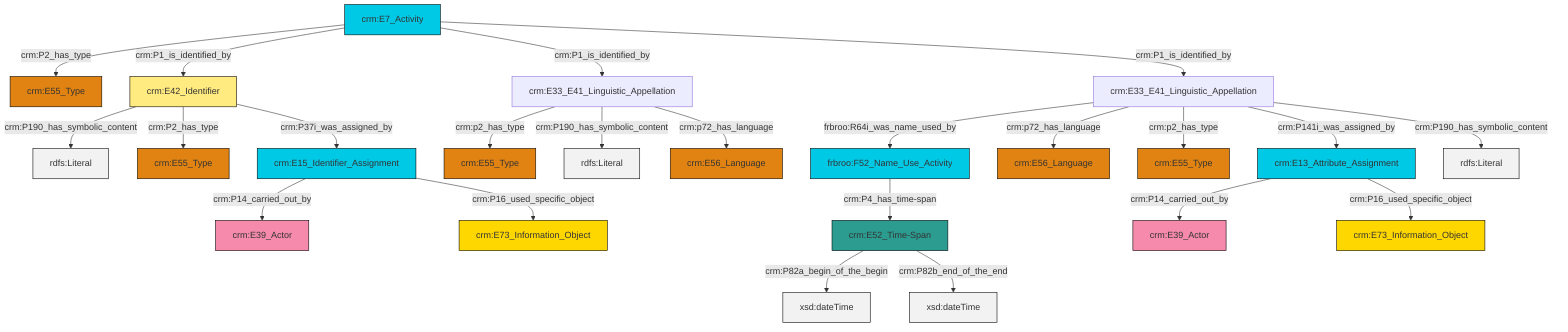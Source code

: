 graph TD
classDef Literal fill:#f2f2f2,stroke:#000000;
classDef CRM_Entity fill:#FFFFFF,stroke:#000000;
classDef Temporal_Entity fill:#00C9E6, stroke:#000000;
classDef Type fill:#E18312, stroke:#000000;
classDef Time-Span fill:#2C9C91, stroke:#000000;
classDef Appellation fill:#FFEB7F, stroke:#000000;
classDef Place fill:#008836, stroke:#000000;
classDef Persistent_Item fill:#B266B2, stroke:#000000;
classDef Conceptual_Object fill:#FFD700, stroke:#000000;
classDef Physical_Thing fill:#D2B48C, stroke:#000000;
classDef Actor fill:#f58aad, stroke:#000000;
classDef PC_Classes fill:#4ce600, stroke:#000000;
classDef Multi fill:#cccccc,stroke:#000000;

0["crm:E33_E41_Linguistic_Appellation"]:::Default -->|crm:p2_has_type| 1["crm:E55_Type"]:::Type
2["crm:E33_E41_Linguistic_Appellation"]:::Default -->|frbroo:R64i_was_name_used_by| 3["frbroo:F52_Name_Use_Activity"]:::Temporal_Entity
4["crm:E52_Time-Span"]:::Time-Span -->|crm:P82a_begin_of_the_begin| 6[xsd:dateTime]:::Literal
8["crm:E13_Attribute_Assignment"]:::Temporal_Entity -->|crm:P14_carried_out_by| 9["crm:E39_Actor"]:::Actor
2["crm:E33_E41_Linguistic_Appellation"]:::Default -->|crm:p72_has_language| 10["crm:E56_Language"]:::Type
13["crm:E15_Identifier_Assignment"]:::Temporal_Entity -->|crm:P14_carried_out_by| 14["crm:E39_Actor"]:::Actor
2["crm:E33_E41_Linguistic_Appellation"]:::Default -->|crm:p2_has_type| 15["crm:E55_Type"]:::Type
11["crm:E7_Activity"]:::Temporal_Entity -->|crm:P2_has_type| 18["crm:E55_Type"]:::Type
2["crm:E33_E41_Linguistic_Appellation"]:::Default -->|crm:P141i_was_assigned_by| 8["crm:E13_Attribute_Assignment"]:::Temporal_Entity
2["crm:E33_E41_Linguistic_Appellation"]:::Default -->|crm:P190_has_symbolic_content| 27[rdfs:Literal]:::Literal
3["frbroo:F52_Name_Use_Activity"]:::Temporal_Entity -->|crm:P4_has_time-span| 4["crm:E52_Time-Span"]:::Time-Span
8["crm:E13_Attribute_Assignment"]:::Temporal_Entity -->|crm:P16_used_specific_object| 21["crm:E73_Information_Object"]:::Conceptual_Object
11["crm:E7_Activity"]:::Temporal_Entity -->|crm:P1_is_identified_by| 25["crm:E42_Identifier"]:::Appellation
25["crm:E42_Identifier"]:::Appellation -->|crm:P190_has_symbolic_content| 30[rdfs:Literal]:::Literal
0["crm:E33_E41_Linguistic_Appellation"]:::Default -->|crm:P190_has_symbolic_content| 31[rdfs:Literal]:::Literal
11["crm:E7_Activity"]:::Temporal_Entity -->|crm:P1_is_identified_by| 0["crm:E33_E41_Linguistic_Appellation"]:::Default
0["crm:E33_E41_Linguistic_Appellation"]:::Default -->|crm:p72_has_language| 16["crm:E56_Language"]:::Type
13["crm:E15_Identifier_Assignment"]:::Temporal_Entity -->|crm:P16_used_specific_object| 36["crm:E73_Information_Object"]:::Conceptual_Object
25["crm:E42_Identifier"]:::Appellation -->|crm:P2_has_type| 23["crm:E55_Type"]:::Type
4["crm:E52_Time-Span"]:::Time-Span -->|crm:P82b_end_of_the_end| 39[xsd:dateTime]:::Literal
11["crm:E7_Activity"]:::Temporal_Entity -->|crm:P1_is_identified_by| 2["crm:E33_E41_Linguistic_Appellation"]:::Default
25["crm:E42_Identifier"]:::Appellation -->|crm:P37i_was_assigned_by| 13["crm:E15_Identifier_Assignment"]:::Temporal_Entity